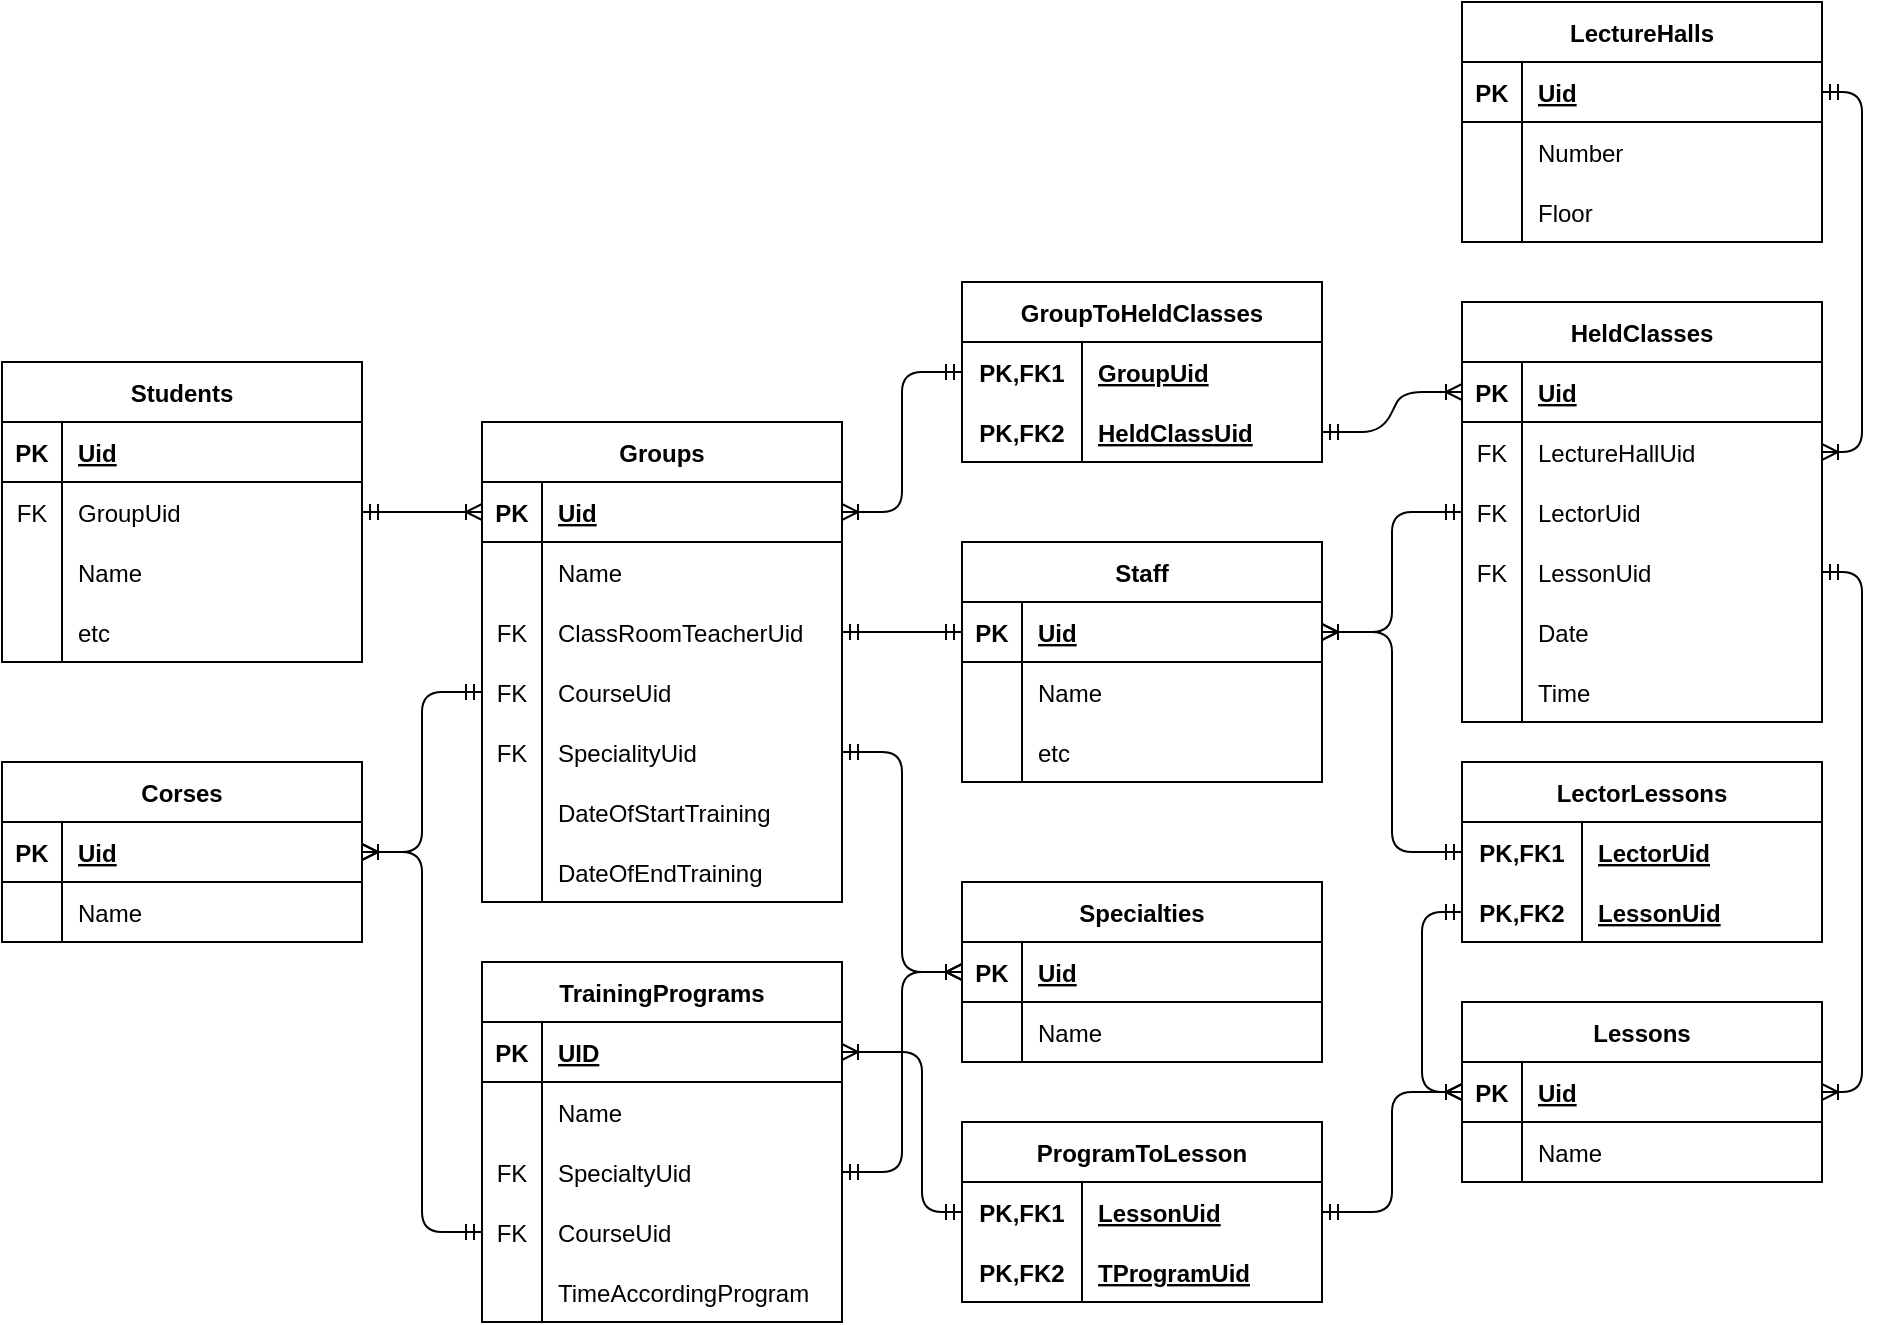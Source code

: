 <mxfile version="20.8.13" type="device"><diagram name="Страница 1" id="s8Icmp4TtMJ4caLkNsGy"><mxGraphModel dx="2261" dy="749" grid="1" gridSize="10" guides="1" tooltips="1" connect="1" arrows="1" fold="1" page="1" pageScale="1" pageWidth="827" pageHeight="1169" math="0" shadow="0"><root><mxCell id="0"/><mxCell id="1" parent="0"/><mxCell id="9LA77R00qpUF_qQyeTWc-1" value="Groups" style="shape=table;startSize=30;container=1;collapsible=1;childLayout=tableLayout;fixedRows=1;rowLines=0;fontStyle=1;align=center;resizeLast=1;" parent="1" vertex="1"><mxGeometry x="-570" y="250" width="180" height="240" as="geometry"/></mxCell><mxCell id="9LA77R00qpUF_qQyeTWc-2" value="" style="shape=tableRow;horizontal=0;startSize=0;swimlaneHead=0;swimlaneBody=0;fillColor=none;collapsible=0;dropTarget=0;points=[[0,0.5],[1,0.5]];portConstraint=eastwest;top=0;left=0;right=0;bottom=1;" parent="9LA77R00qpUF_qQyeTWc-1" vertex="1"><mxGeometry y="30" width="180" height="30" as="geometry"/></mxCell><mxCell id="9LA77R00qpUF_qQyeTWc-3" value="PK" style="shape=partialRectangle;connectable=0;fillColor=none;top=0;left=0;bottom=0;right=0;fontStyle=1;overflow=hidden;" parent="9LA77R00qpUF_qQyeTWc-2" vertex="1"><mxGeometry width="30" height="30" as="geometry"><mxRectangle width="30" height="30" as="alternateBounds"/></mxGeometry></mxCell><mxCell id="9LA77R00qpUF_qQyeTWc-4" value="Uid" style="shape=partialRectangle;connectable=0;fillColor=none;top=0;left=0;bottom=0;right=0;align=left;spacingLeft=6;fontStyle=5;overflow=hidden;" parent="9LA77R00qpUF_qQyeTWc-2" vertex="1"><mxGeometry x="30" width="150" height="30" as="geometry"><mxRectangle width="150" height="30" as="alternateBounds"/></mxGeometry></mxCell><mxCell id="9LA77R00qpUF_qQyeTWc-5" value="" style="shape=tableRow;horizontal=0;startSize=0;swimlaneHead=0;swimlaneBody=0;fillColor=none;collapsible=0;dropTarget=0;points=[[0,0.5],[1,0.5]];portConstraint=eastwest;top=0;left=0;right=0;bottom=0;" parent="9LA77R00qpUF_qQyeTWc-1" vertex="1"><mxGeometry y="60" width="180" height="30" as="geometry"/></mxCell><mxCell id="9LA77R00qpUF_qQyeTWc-6" value="" style="shape=partialRectangle;connectable=0;fillColor=none;top=0;left=0;bottom=0;right=0;editable=1;overflow=hidden;" parent="9LA77R00qpUF_qQyeTWc-5" vertex="1"><mxGeometry width="30" height="30" as="geometry"><mxRectangle width="30" height="30" as="alternateBounds"/></mxGeometry></mxCell><mxCell id="9LA77R00qpUF_qQyeTWc-7" value="Name" style="shape=partialRectangle;connectable=0;fillColor=none;top=0;left=0;bottom=0;right=0;align=left;spacingLeft=6;overflow=hidden;" parent="9LA77R00qpUF_qQyeTWc-5" vertex="1"><mxGeometry x="30" width="150" height="30" as="geometry"><mxRectangle width="150" height="30" as="alternateBounds"/></mxGeometry></mxCell><mxCell id="9LA77R00qpUF_qQyeTWc-203" value="" style="shape=tableRow;horizontal=0;startSize=0;swimlaneHead=0;swimlaneBody=0;fillColor=none;collapsible=0;dropTarget=0;points=[[0,0.5],[1,0.5]];portConstraint=eastwest;top=0;left=0;right=0;bottom=0;" parent="9LA77R00qpUF_qQyeTWc-1" vertex="1"><mxGeometry y="90" width="180" height="30" as="geometry"/></mxCell><mxCell id="9LA77R00qpUF_qQyeTWc-204" value="FK" style="shape=partialRectangle;connectable=0;fillColor=none;top=0;left=0;bottom=0;right=0;fontStyle=0;overflow=hidden;" parent="9LA77R00qpUF_qQyeTWc-203" vertex="1"><mxGeometry width="30" height="30" as="geometry"><mxRectangle width="30" height="30" as="alternateBounds"/></mxGeometry></mxCell><mxCell id="9LA77R00qpUF_qQyeTWc-205" value="ClassRoomTeacherUid" style="shape=partialRectangle;connectable=0;fillColor=none;top=0;left=0;bottom=0;right=0;align=left;spacingLeft=6;fontStyle=0;overflow=hidden;" parent="9LA77R00qpUF_qQyeTWc-203" vertex="1"><mxGeometry x="30" width="150" height="30" as="geometry"><mxRectangle width="150" height="30" as="alternateBounds"/></mxGeometry></mxCell><mxCell id="9LA77R00qpUF_qQyeTWc-8" value="" style="shape=tableRow;horizontal=0;startSize=0;swimlaneHead=0;swimlaneBody=0;fillColor=none;collapsible=0;dropTarget=0;points=[[0,0.5],[1,0.5]];portConstraint=eastwest;top=0;left=0;right=0;bottom=0;" parent="9LA77R00qpUF_qQyeTWc-1" vertex="1"><mxGeometry y="120" width="180" height="30" as="geometry"/></mxCell><mxCell id="9LA77R00qpUF_qQyeTWc-9" value="FK" style="shape=partialRectangle;connectable=0;fillColor=none;top=0;left=0;bottom=0;right=0;editable=1;overflow=hidden;" parent="9LA77R00qpUF_qQyeTWc-8" vertex="1"><mxGeometry width="30" height="30" as="geometry"><mxRectangle width="30" height="30" as="alternateBounds"/></mxGeometry></mxCell><mxCell id="9LA77R00qpUF_qQyeTWc-10" value="CourseUid" style="shape=partialRectangle;connectable=0;fillColor=none;top=0;left=0;bottom=0;right=0;align=left;spacingLeft=6;overflow=hidden;" parent="9LA77R00qpUF_qQyeTWc-8" vertex="1"><mxGeometry x="30" width="150" height="30" as="geometry"><mxRectangle width="150" height="30" as="alternateBounds"/></mxGeometry></mxCell><mxCell id="9LA77R00qpUF_qQyeTWc-147" value="" style="shape=tableRow;horizontal=0;startSize=0;swimlaneHead=0;swimlaneBody=0;fillColor=none;collapsible=0;dropTarget=0;points=[[0,0.5],[1,0.5]];portConstraint=eastwest;top=0;left=0;right=0;bottom=0;" parent="9LA77R00qpUF_qQyeTWc-1" vertex="1"><mxGeometry y="150" width="180" height="30" as="geometry"/></mxCell><mxCell id="9LA77R00qpUF_qQyeTWc-148" value="FK" style="shape=partialRectangle;connectable=0;fillColor=none;top=0;left=0;bottom=0;right=0;fontStyle=0;overflow=hidden;" parent="9LA77R00qpUF_qQyeTWc-147" vertex="1"><mxGeometry width="30" height="30" as="geometry"><mxRectangle width="30" height="30" as="alternateBounds"/></mxGeometry></mxCell><mxCell id="9LA77R00qpUF_qQyeTWc-149" value="SpecialityUid" style="shape=partialRectangle;connectable=0;fillColor=none;top=0;left=0;bottom=0;right=0;align=left;spacingLeft=6;fontStyle=0;overflow=hidden;" parent="9LA77R00qpUF_qQyeTWc-147" vertex="1"><mxGeometry x="30" width="150" height="30" as="geometry"><mxRectangle width="150" height="30" as="alternateBounds"/></mxGeometry></mxCell><mxCell id="9LA77R00qpUF_qQyeTWc-150" value="" style="shape=tableRow;horizontal=0;startSize=0;swimlaneHead=0;swimlaneBody=0;fillColor=none;collapsible=0;dropTarget=0;points=[[0,0.5],[1,0.5]];portConstraint=eastwest;top=0;left=0;right=0;bottom=0;" parent="9LA77R00qpUF_qQyeTWc-1" vertex="1"><mxGeometry y="180" width="180" height="30" as="geometry"/></mxCell><mxCell id="9LA77R00qpUF_qQyeTWc-151" value="" style="shape=partialRectangle;connectable=0;fillColor=none;top=0;left=0;bottom=0;right=0;editable=1;overflow=hidden;" parent="9LA77R00qpUF_qQyeTWc-150" vertex="1"><mxGeometry width="30" height="30" as="geometry"><mxRectangle width="30" height="30" as="alternateBounds"/></mxGeometry></mxCell><mxCell id="9LA77R00qpUF_qQyeTWc-152" value="DateOfStartTraining" style="shape=partialRectangle;connectable=0;fillColor=none;top=0;left=0;bottom=0;right=0;align=left;spacingLeft=6;overflow=hidden;" parent="9LA77R00qpUF_qQyeTWc-150" vertex="1"><mxGeometry x="30" width="150" height="30" as="geometry"><mxRectangle width="150" height="30" as="alternateBounds"/></mxGeometry></mxCell><mxCell id="9LA77R00qpUF_qQyeTWc-153" value="" style="shape=tableRow;horizontal=0;startSize=0;swimlaneHead=0;swimlaneBody=0;fillColor=none;collapsible=0;dropTarget=0;points=[[0,0.5],[1,0.5]];portConstraint=eastwest;top=0;left=0;right=0;bottom=0;" parent="9LA77R00qpUF_qQyeTWc-1" vertex="1"><mxGeometry y="210" width="180" height="30" as="geometry"/></mxCell><mxCell id="9LA77R00qpUF_qQyeTWc-154" value="" style="shape=partialRectangle;connectable=0;fillColor=none;top=0;left=0;bottom=0;right=0;editable=1;overflow=hidden;" parent="9LA77R00qpUF_qQyeTWc-153" vertex="1"><mxGeometry width="30" height="30" as="geometry"><mxRectangle width="30" height="30" as="alternateBounds"/></mxGeometry></mxCell><mxCell id="9LA77R00qpUF_qQyeTWc-155" value="DateOfEndTraining" style="shape=partialRectangle;connectable=0;fillColor=none;top=0;left=0;bottom=0;right=0;align=left;spacingLeft=6;overflow=hidden;" parent="9LA77R00qpUF_qQyeTWc-153" vertex="1"><mxGeometry x="30" width="150" height="30" as="geometry"><mxRectangle width="150" height="30" as="alternateBounds"/></mxGeometry></mxCell><mxCell id="9LA77R00qpUF_qQyeTWc-14" value="HeldClasses" style="shape=table;startSize=30;container=1;collapsible=1;childLayout=tableLayout;fixedRows=1;rowLines=0;fontStyle=1;align=center;resizeLast=1;" parent="1" vertex="1"><mxGeometry x="-80" y="190" width="180" height="210" as="geometry"/></mxCell><mxCell id="9LA77R00qpUF_qQyeTWc-15" value="" style="shape=tableRow;horizontal=0;startSize=0;swimlaneHead=0;swimlaneBody=0;fillColor=none;collapsible=0;dropTarget=0;points=[[0,0.5],[1,0.5]];portConstraint=eastwest;top=0;left=0;right=0;bottom=1;" parent="9LA77R00qpUF_qQyeTWc-14" vertex="1"><mxGeometry y="30" width="180" height="30" as="geometry"/></mxCell><mxCell id="9LA77R00qpUF_qQyeTWc-16" value="PK" style="shape=partialRectangle;connectable=0;fillColor=none;top=0;left=0;bottom=0;right=0;fontStyle=1;overflow=hidden;" parent="9LA77R00qpUF_qQyeTWc-15" vertex="1"><mxGeometry width="30" height="30" as="geometry"><mxRectangle width="30" height="30" as="alternateBounds"/></mxGeometry></mxCell><mxCell id="9LA77R00qpUF_qQyeTWc-17" value="Uid" style="shape=partialRectangle;connectable=0;fillColor=none;top=0;left=0;bottom=0;right=0;align=left;spacingLeft=6;fontStyle=5;overflow=hidden;" parent="9LA77R00qpUF_qQyeTWc-15" vertex="1"><mxGeometry x="30" width="150" height="30" as="geometry"><mxRectangle width="150" height="30" as="alternateBounds"/></mxGeometry></mxCell><mxCell id="3HO_k9Haa3bnUHxEPmA--16" value="" style="shape=tableRow;horizontal=0;startSize=0;swimlaneHead=0;swimlaneBody=0;fillColor=none;collapsible=0;dropTarget=0;points=[[0,0.5],[1,0.5]];portConstraint=eastwest;top=0;left=0;right=0;bottom=0;" vertex="1" parent="9LA77R00qpUF_qQyeTWc-14"><mxGeometry y="60" width="180" height="30" as="geometry"/></mxCell><mxCell id="3HO_k9Haa3bnUHxEPmA--17" value="FK" style="shape=partialRectangle;connectable=0;fillColor=none;top=0;left=0;bottom=0;right=0;fontStyle=0;overflow=hidden;" vertex="1" parent="3HO_k9Haa3bnUHxEPmA--16"><mxGeometry width="30" height="30" as="geometry"><mxRectangle width="30" height="30" as="alternateBounds"/></mxGeometry></mxCell><mxCell id="3HO_k9Haa3bnUHxEPmA--18" value="LectureHallUid" style="shape=partialRectangle;connectable=0;fillColor=none;top=0;left=0;bottom=0;right=0;align=left;spacingLeft=6;fontStyle=0;overflow=hidden;" vertex="1" parent="3HO_k9Haa3bnUHxEPmA--16"><mxGeometry x="30" width="150" height="30" as="geometry"><mxRectangle width="150" height="30" as="alternateBounds"/></mxGeometry></mxCell><mxCell id="9LA77R00qpUF_qQyeTWc-104" value="" style="shape=tableRow;horizontal=0;startSize=0;swimlaneHead=0;swimlaneBody=0;fillColor=none;collapsible=0;dropTarget=0;points=[[0,0.5],[1,0.5]];portConstraint=eastwest;top=0;left=0;right=0;bottom=0;" parent="9LA77R00qpUF_qQyeTWc-14" vertex="1"><mxGeometry y="90" width="180" height="30" as="geometry"/></mxCell><mxCell id="9LA77R00qpUF_qQyeTWc-105" value="FK" style="shape=partialRectangle;connectable=0;fillColor=none;top=0;left=0;bottom=0;right=0;editable=1;overflow=hidden;" parent="9LA77R00qpUF_qQyeTWc-104" vertex="1"><mxGeometry width="30" height="30" as="geometry"><mxRectangle width="30" height="30" as="alternateBounds"/></mxGeometry></mxCell><mxCell id="9LA77R00qpUF_qQyeTWc-106" value="LectorUid" style="shape=partialRectangle;connectable=0;fillColor=none;top=0;left=0;bottom=0;right=0;align=left;spacingLeft=6;overflow=hidden;" parent="9LA77R00qpUF_qQyeTWc-104" vertex="1"><mxGeometry x="30" width="150" height="30" as="geometry"><mxRectangle width="150" height="30" as="alternateBounds"/></mxGeometry></mxCell><mxCell id="9LA77R00qpUF_qQyeTWc-212" value="" style="shape=tableRow;horizontal=0;startSize=0;swimlaneHead=0;swimlaneBody=0;fillColor=none;collapsible=0;dropTarget=0;points=[[0,0.5],[1,0.5]];portConstraint=eastwest;top=0;left=0;right=0;bottom=0;" parent="9LA77R00qpUF_qQyeTWc-14" vertex="1"><mxGeometry y="120" width="180" height="30" as="geometry"/></mxCell><mxCell id="9LA77R00qpUF_qQyeTWc-213" value="FK" style="shape=partialRectangle;connectable=0;fillColor=none;top=0;left=0;bottom=0;right=0;fontStyle=0;overflow=hidden;" parent="9LA77R00qpUF_qQyeTWc-212" vertex="1"><mxGeometry width="30" height="30" as="geometry"><mxRectangle width="30" height="30" as="alternateBounds"/></mxGeometry></mxCell><mxCell id="9LA77R00qpUF_qQyeTWc-214" value="LessonUid" style="shape=partialRectangle;connectable=0;fillColor=none;top=0;left=0;bottom=0;right=0;align=left;spacingLeft=6;fontStyle=0;overflow=hidden;" parent="9LA77R00qpUF_qQyeTWc-212" vertex="1"><mxGeometry x="30" width="150" height="30" as="geometry"><mxRectangle width="150" height="30" as="alternateBounds"/></mxGeometry></mxCell><mxCell id="P3dppx4-FuYZ38mexP6G-34" value="" style="shape=tableRow;horizontal=0;startSize=0;swimlaneHead=0;swimlaneBody=0;fillColor=none;collapsible=0;dropTarget=0;points=[[0,0.5],[1,0.5]];portConstraint=eastwest;top=0;left=0;right=0;bottom=0;" parent="9LA77R00qpUF_qQyeTWc-14" vertex="1"><mxGeometry y="150" width="180" height="30" as="geometry"/></mxCell><mxCell id="P3dppx4-FuYZ38mexP6G-35" value="" style="shape=partialRectangle;connectable=0;fillColor=none;top=0;left=0;bottom=0;right=0;editable=1;overflow=hidden;" parent="P3dppx4-FuYZ38mexP6G-34" vertex="1"><mxGeometry width="30" height="30" as="geometry"><mxRectangle width="30" height="30" as="alternateBounds"/></mxGeometry></mxCell><mxCell id="P3dppx4-FuYZ38mexP6G-36" value="Date" style="shape=partialRectangle;connectable=0;fillColor=none;top=0;left=0;bottom=0;right=0;align=left;spacingLeft=6;overflow=hidden;" parent="P3dppx4-FuYZ38mexP6G-34" vertex="1"><mxGeometry x="30" width="150" height="30" as="geometry"><mxRectangle width="150" height="30" as="alternateBounds"/></mxGeometry></mxCell><mxCell id="3HO_k9Haa3bnUHxEPmA--23" value="" style="shape=tableRow;horizontal=0;startSize=0;swimlaneHead=0;swimlaneBody=0;fillColor=none;collapsible=0;dropTarget=0;points=[[0,0.5],[1,0.5]];portConstraint=eastwest;top=0;left=0;right=0;bottom=0;" vertex="1" parent="9LA77R00qpUF_qQyeTWc-14"><mxGeometry y="180" width="180" height="30" as="geometry"/></mxCell><mxCell id="3HO_k9Haa3bnUHxEPmA--24" value="" style="shape=partialRectangle;connectable=0;fillColor=none;top=0;left=0;bottom=0;right=0;editable=1;overflow=hidden;" vertex="1" parent="3HO_k9Haa3bnUHxEPmA--23"><mxGeometry width="30" height="30" as="geometry"><mxRectangle width="30" height="30" as="alternateBounds"/></mxGeometry></mxCell><mxCell id="3HO_k9Haa3bnUHxEPmA--25" value="Time" style="shape=partialRectangle;connectable=0;fillColor=none;top=0;left=0;bottom=0;right=0;align=left;spacingLeft=6;overflow=hidden;" vertex="1" parent="3HO_k9Haa3bnUHxEPmA--23"><mxGeometry x="30" width="150" height="30" as="geometry"><mxRectangle width="150" height="30" as="alternateBounds"/></mxGeometry></mxCell><mxCell id="9LA77R00qpUF_qQyeTWc-27" value="Corses" style="shape=table;startSize=30;container=1;collapsible=1;childLayout=tableLayout;fixedRows=1;rowLines=0;fontStyle=1;align=center;resizeLast=1;" parent="1" vertex="1"><mxGeometry x="-810" y="420" width="180" height="90" as="geometry"/></mxCell><mxCell id="9LA77R00qpUF_qQyeTWc-28" value="" style="shape=tableRow;horizontal=0;startSize=0;swimlaneHead=0;swimlaneBody=0;fillColor=none;collapsible=0;dropTarget=0;points=[[0,0.5],[1,0.5]];portConstraint=eastwest;top=0;left=0;right=0;bottom=1;" parent="9LA77R00qpUF_qQyeTWc-27" vertex="1"><mxGeometry y="30" width="180" height="30" as="geometry"/></mxCell><mxCell id="9LA77R00qpUF_qQyeTWc-29" value="PK" style="shape=partialRectangle;connectable=0;fillColor=none;top=0;left=0;bottom=0;right=0;fontStyle=1;overflow=hidden;" parent="9LA77R00qpUF_qQyeTWc-28" vertex="1"><mxGeometry width="30" height="30" as="geometry"><mxRectangle width="30" height="30" as="alternateBounds"/></mxGeometry></mxCell><mxCell id="9LA77R00qpUF_qQyeTWc-30" value="Uid" style="shape=partialRectangle;connectable=0;fillColor=none;top=0;left=0;bottom=0;right=0;align=left;spacingLeft=6;fontStyle=5;overflow=hidden;" parent="9LA77R00qpUF_qQyeTWc-28" vertex="1"><mxGeometry x="30" width="150" height="30" as="geometry"><mxRectangle width="150" height="30" as="alternateBounds"/></mxGeometry></mxCell><mxCell id="9LA77R00qpUF_qQyeTWc-31" value="" style="shape=tableRow;horizontal=0;startSize=0;swimlaneHead=0;swimlaneBody=0;fillColor=none;collapsible=0;dropTarget=0;points=[[0,0.5],[1,0.5]];portConstraint=eastwest;top=0;left=0;right=0;bottom=0;" parent="9LA77R00qpUF_qQyeTWc-27" vertex="1"><mxGeometry y="60" width="180" height="30" as="geometry"/></mxCell><mxCell id="9LA77R00qpUF_qQyeTWc-32" value="" style="shape=partialRectangle;connectable=0;fillColor=none;top=0;left=0;bottom=0;right=0;editable=1;overflow=hidden;" parent="9LA77R00qpUF_qQyeTWc-31" vertex="1"><mxGeometry width="30" height="30" as="geometry"><mxRectangle width="30" height="30" as="alternateBounds"/></mxGeometry></mxCell><mxCell id="9LA77R00qpUF_qQyeTWc-33" value="Name" style="shape=partialRectangle;connectable=0;fillColor=none;top=0;left=0;bottom=0;right=0;align=left;spacingLeft=6;overflow=hidden;" parent="9LA77R00qpUF_qQyeTWc-31" vertex="1"><mxGeometry x="30" width="150" height="30" as="geometry"><mxRectangle width="150" height="30" as="alternateBounds"/></mxGeometry></mxCell><mxCell id="9LA77R00qpUF_qQyeTWc-40" value="" style="edgeStyle=entityRelationEdgeStyle;fontSize=12;html=1;endArrow=ERoneToMany;rounded=1;exitX=0;exitY=0.5;exitDx=0;exitDy=0;entryX=1;entryY=0.5;entryDx=0;entryDy=0;startArrow=ERmandOne;startFill=0;" parent="1" source="9LA77R00qpUF_qQyeTWc-8" target="9LA77R00qpUF_qQyeTWc-28" edge="1"><mxGeometry width="100" height="100" relative="1" as="geometry"><mxPoint x="-690" y="335" as="sourcePoint"/><mxPoint x="-620" y="240" as="targetPoint"/></mxGeometry></mxCell><mxCell id="9LA77R00qpUF_qQyeTWc-54" value="GroupToHeldClasses" style="shape=table;startSize=30;container=1;collapsible=1;childLayout=tableLayout;fixedRows=1;rowLines=0;fontStyle=1;align=center;resizeLast=1;" parent="1" vertex="1"><mxGeometry x="-330" y="180" width="180" height="90" as="geometry"/></mxCell><mxCell id="9LA77R00qpUF_qQyeTWc-55" value="" style="shape=tableRow;horizontal=0;startSize=0;swimlaneHead=0;swimlaneBody=0;fillColor=none;collapsible=0;dropTarget=0;points=[[0,0.5],[1,0.5]];portConstraint=eastwest;top=0;left=0;right=0;bottom=0;" parent="9LA77R00qpUF_qQyeTWc-54" vertex="1"><mxGeometry y="30" width="180" height="30" as="geometry"/></mxCell><mxCell id="9LA77R00qpUF_qQyeTWc-56" value="PK,FK1" style="shape=partialRectangle;connectable=0;fillColor=none;top=0;left=0;bottom=0;right=0;fontStyle=1;overflow=hidden;" parent="9LA77R00qpUF_qQyeTWc-55" vertex="1"><mxGeometry width="60" height="30" as="geometry"><mxRectangle width="60" height="30" as="alternateBounds"/></mxGeometry></mxCell><mxCell id="9LA77R00qpUF_qQyeTWc-57" value="GroupUid" style="shape=partialRectangle;connectable=0;fillColor=none;top=0;left=0;bottom=0;right=0;align=left;spacingLeft=6;fontStyle=5;overflow=hidden;" parent="9LA77R00qpUF_qQyeTWc-55" vertex="1"><mxGeometry x="60" width="120" height="30" as="geometry"><mxRectangle width="120" height="30" as="alternateBounds"/></mxGeometry></mxCell><mxCell id="9LA77R00qpUF_qQyeTWc-58" value="" style="shape=tableRow;horizontal=0;startSize=0;swimlaneHead=0;swimlaneBody=0;fillColor=none;collapsible=0;dropTarget=0;points=[[0,0.5],[1,0.5]];portConstraint=eastwest;top=0;left=0;right=0;bottom=1;" parent="9LA77R00qpUF_qQyeTWc-54" vertex="1"><mxGeometry y="60" width="180" height="30" as="geometry"/></mxCell><mxCell id="9LA77R00qpUF_qQyeTWc-59" value="PK,FK2" style="shape=partialRectangle;connectable=0;fillColor=none;top=0;left=0;bottom=0;right=0;fontStyle=1;overflow=hidden;" parent="9LA77R00qpUF_qQyeTWc-58" vertex="1"><mxGeometry width="60" height="30" as="geometry"><mxRectangle width="60" height="30" as="alternateBounds"/></mxGeometry></mxCell><mxCell id="9LA77R00qpUF_qQyeTWc-60" value="HeldClassUid" style="shape=partialRectangle;connectable=0;fillColor=none;top=0;left=0;bottom=0;right=0;align=left;spacingLeft=6;fontStyle=5;overflow=hidden;" parent="9LA77R00qpUF_qQyeTWc-58" vertex="1"><mxGeometry x="60" width="120" height="30" as="geometry"><mxRectangle width="120" height="30" as="alternateBounds"/></mxGeometry></mxCell><mxCell id="9LA77R00qpUF_qQyeTWc-68" value="" style="edgeStyle=entityRelationEdgeStyle;fontSize=12;html=1;endArrow=ERoneToMany;rounded=1;entryX=0;entryY=0.5;entryDx=0;entryDy=0;exitX=1;exitY=0.5;exitDx=0;exitDy=0;startArrow=ERmandOne;startFill=0;" parent="1" source="9LA77R00qpUF_qQyeTWc-58" target="9LA77R00qpUF_qQyeTWc-15" edge="1"><mxGeometry width="100" height="100" relative="1" as="geometry"><mxPoint x="-380" y="510" as="sourcePoint"/><mxPoint x="-280" y="410" as="targetPoint"/></mxGeometry></mxCell><mxCell id="9LA77R00qpUF_qQyeTWc-69" value="" style="edgeStyle=entityRelationEdgeStyle;fontSize=12;html=1;endArrow=ERoneToMany;rounded=1;entryX=1;entryY=0.5;entryDx=0;entryDy=0;exitX=0;exitY=0.5;exitDx=0;exitDy=0;startArrow=ERmandOne;startFill=0;" parent="1" source="9LA77R00qpUF_qQyeTWc-55" target="9LA77R00qpUF_qQyeTWc-2" edge="1"><mxGeometry width="100" height="100" relative="1" as="geometry"><mxPoint x="-150" y="585" as="sourcePoint"/><mxPoint x="-120" y="295" as="targetPoint"/></mxGeometry></mxCell><mxCell id="9LA77R00qpUF_qQyeTWc-70" value="Students" style="shape=table;startSize=30;container=1;collapsible=1;childLayout=tableLayout;fixedRows=1;rowLines=0;fontStyle=1;align=center;resizeLast=1;" parent="1" vertex="1"><mxGeometry x="-810" y="220" width="180" height="150" as="geometry"/></mxCell><mxCell id="9LA77R00qpUF_qQyeTWc-71" value="" style="shape=tableRow;horizontal=0;startSize=0;swimlaneHead=0;swimlaneBody=0;fillColor=none;collapsible=0;dropTarget=0;points=[[0,0.5],[1,0.5]];portConstraint=eastwest;top=0;left=0;right=0;bottom=1;" parent="9LA77R00qpUF_qQyeTWc-70" vertex="1"><mxGeometry y="30" width="180" height="30" as="geometry"/></mxCell><mxCell id="9LA77R00qpUF_qQyeTWc-72" value="PK" style="shape=partialRectangle;connectable=0;fillColor=none;top=0;left=0;bottom=0;right=0;fontStyle=1;overflow=hidden;" parent="9LA77R00qpUF_qQyeTWc-71" vertex="1"><mxGeometry width="30" height="30" as="geometry"><mxRectangle width="30" height="30" as="alternateBounds"/></mxGeometry></mxCell><mxCell id="9LA77R00qpUF_qQyeTWc-73" value="Uid" style="shape=partialRectangle;connectable=0;fillColor=none;top=0;left=0;bottom=0;right=0;align=left;spacingLeft=6;fontStyle=5;overflow=hidden;" parent="9LA77R00qpUF_qQyeTWc-71" vertex="1"><mxGeometry x="30" width="150" height="30" as="geometry"><mxRectangle width="150" height="30" as="alternateBounds"/></mxGeometry></mxCell><mxCell id="3HO_k9Haa3bnUHxEPmA--2" value="" style="shape=tableRow;horizontal=0;startSize=0;swimlaneHead=0;swimlaneBody=0;fillColor=none;collapsible=0;dropTarget=0;points=[[0,0.5],[1,0.5]];portConstraint=eastwest;top=0;left=0;right=0;bottom=0;" vertex="1" parent="9LA77R00qpUF_qQyeTWc-70"><mxGeometry y="60" width="180" height="30" as="geometry"/></mxCell><mxCell id="3HO_k9Haa3bnUHxEPmA--3" value="FK" style="shape=partialRectangle;connectable=0;fillColor=none;top=0;left=0;bottom=0;right=0;fontStyle=0;overflow=hidden;" vertex="1" parent="3HO_k9Haa3bnUHxEPmA--2"><mxGeometry width="30" height="30" as="geometry"><mxRectangle width="30" height="30" as="alternateBounds"/></mxGeometry></mxCell><mxCell id="3HO_k9Haa3bnUHxEPmA--4" value="GroupUid" style="shape=partialRectangle;connectable=0;fillColor=none;top=0;left=0;bottom=0;right=0;align=left;spacingLeft=6;fontStyle=0;overflow=hidden;" vertex="1" parent="3HO_k9Haa3bnUHxEPmA--2"><mxGeometry x="30" width="150" height="30" as="geometry"><mxRectangle width="150" height="30" as="alternateBounds"/></mxGeometry></mxCell><mxCell id="9LA77R00qpUF_qQyeTWc-74" value="" style="shape=tableRow;horizontal=0;startSize=0;swimlaneHead=0;swimlaneBody=0;fillColor=none;collapsible=0;dropTarget=0;points=[[0,0.5],[1,0.5]];portConstraint=eastwest;top=0;left=0;right=0;bottom=0;" parent="9LA77R00qpUF_qQyeTWc-70" vertex="1"><mxGeometry y="90" width="180" height="30" as="geometry"/></mxCell><mxCell id="9LA77R00qpUF_qQyeTWc-75" value="" style="shape=partialRectangle;connectable=0;fillColor=none;top=0;left=0;bottom=0;right=0;editable=1;overflow=hidden;" parent="9LA77R00qpUF_qQyeTWc-74" vertex="1"><mxGeometry width="30" height="30" as="geometry"><mxRectangle width="30" height="30" as="alternateBounds"/></mxGeometry></mxCell><mxCell id="9LA77R00qpUF_qQyeTWc-76" value="Name" style="shape=partialRectangle;connectable=0;fillColor=none;top=0;left=0;bottom=0;right=0;align=left;spacingLeft=6;overflow=hidden;" parent="9LA77R00qpUF_qQyeTWc-74" vertex="1"><mxGeometry x="30" width="150" height="30" as="geometry"><mxRectangle width="150" height="30" as="alternateBounds"/></mxGeometry></mxCell><mxCell id="9LA77R00qpUF_qQyeTWc-77" value="" style="shape=tableRow;horizontal=0;startSize=0;swimlaneHead=0;swimlaneBody=0;fillColor=none;collapsible=0;dropTarget=0;points=[[0,0.5],[1,0.5]];portConstraint=eastwest;top=0;left=0;right=0;bottom=0;" parent="9LA77R00qpUF_qQyeTWc-70" vertex="1"><mxGeometry y="120" width="180" height="30" as="geometry"/></mxCell><mxCell id="9LA77R00qpUF_qQyeTWc-78" value="" style="shape=partialRectangle;connectable=0;fillColor=none;top=0;left=0;bottom=0;right=0;editable=1;overflow=hidden;" parent="9LA77R00qpUF_qQyeTWc-77" vertex="1"><mxGeometry width="30" height="30" as="geometry"><mxRectangle width="30" height="30" as="alternateBounds"/></mxGeometry></mxCell><mxCell id="9LA77R00qpUF_qQyeTWc-79" value="etc" style="shape=partialRectangle;connectable=0;fillColor=none;top=0;left=0;bottom=0;right=0;align=left;spacingLeft=6;overflow=hidden;" parent="9LA77R00qpUF_qQyeTWc-77" vertex="1"><mxGeometry x="30" width="150" height="30" as="geometry"><mxRectangle width="150" height="30" as="alternateBounds"/></mxGeometry></mxCell><mxCell id="9LA77R00qpUF_qQyeTWc-83" value="Staff" style="shape=table;startSize=30;container=1;collapsible=1;childLayout=tableLayout;fixedRows=1;rowLines=0;fontStyle=1;align=center;resizeLast=1;" parent="1" vertex="1"><mxGeometry x="-330" y="310" width="180" height="120" as="geometry"/></mxCell><mxCell id="9LA77R00qpUF_qQyeTWc-84" value="" style="shape=tableRow;horizontal=0;startSize=0;swimlaneHead=0;swimlaneBody=0;fillColor=none;collapsible=0;dropTarget=0;points=[[0,0.5],[1,0.5]];portConstraint=eastwest;top=0;left=0;right=0;bottom=1;" parent="9LA77R00qpUF_qQyeTWc-83" vertex="1"><mxGeometry y="30" width="180" height="30" as="geometry"/></mxCell><mxCell id="9LA77R00qpUF_qQyeTWc-85" value="PK" style="shape=partialRectangle;connectable=0;fillColor=none;top=0;left=0;bottom=0;right=0;fontStyle=1;overflow=hidden;" parent="9LA77R00qpUF_qQyeTWc-84" vertex="1"><mxGeometry width="30" height="30" as="geometry"><mxRectangle width="30" height="30" as="alternateBounds"/></mxGeometry></mxCell><mxCell id="9LA77R00qpUF_qQyeTWc-86" value="Uid" style="shape=partialRectangle;connectable=0;fillColor=none;top=0;left=0;bottom=0;right=0;align=left;spacingLeft=6;fontStyle=5;overflow=hidden;" parent="9LA77R00qpUF_qQyeTWc-84" vertex="1"><mxGeometry x="30" width="150" height="30" as="geometry"><mxRectangle width="150" height="30" as="alternateBounds"/></mxGeometry></mxCell><mxCell id="9LA77R00qpUF_qQyeTWc-87" value="" style="shape=tableRow;horizontal=0;startSize=0;swimlaneHead=0;swimlaneBody=0;fillColor=none;collapsible=0;dropTarget=0;points=[[0,0.5],[1,0.5]];portConstraint=eastwest;top=0;left=0;right=0;bottom=0;" parent="9LA77R00qpUF_qQyeTWc-83" vertex="1"><mxGeometry y="60" width="180" height="30" as="geometry"/></mxCell><mxCell id="9LA77R00qpUF_qQyeTWc-88" value="" style="shape=partialRectangle;connectable=0;fillColor=none;top=0;left=0;bottom=0;right=0;editable=1;overflow=hidden;" parent="9LA77R00qpUF_qQyeTWc-87" vertex="1"><mxGeometry width="30" height="30" as="geometry"><mxRectangle width="30" height="30" as="alternateBounds"/></mxGeometry></mxCell><mxCell id="9LA77R00qpUF_qQyeTWc-89" value="Name" style="shape=partialRectangle;connectable=0;fillColor=none;top=0;left=0;bottom=0;right=0;align=left;spacingLeft=6;overflow=hidden;" parent="9LA77R00qpUF_qQyeTWc-87" vertex="1"><mxGeometry x="30" width="150" height="30" as="geometry"><mxRectangle width="150" height="30" as="alternateBounds"/></mxGeometry></mxCell><mxCell id="9LA77R00qpUF_qQyeTWc-90" value="" style="shape=tableRow;horizontal=0;startSize=0;swimlaneHead=0;swimlaneBody=0;fillColor=none;collapsible=0;dropTarget=0;points=[[0,0.5],[1,0.5]];portConstraint=eastwest;top=0;left=0;right=0;bottom=0;" parent="9LA77R00qpUF_qQyeTWc-83" vertex="1"><mxGeometry y="90" width="180" height="30" as="geometry"/></mxCell><mxCell id="9LA77R00qpUF_qQyeTWc-91" value="" style="shape=partialRectangle;connectable=0;fillColor=none;top=0;left=0;bottom=0;right=0;editable=1;overflow=hidden;" parent="9LA77R00qpUF_qQyeTWc-90" vertex="1"><mxGeometry width="30" height="30" as="geometry"><mxRectangle width="30" height="30" as="alternateBounds"/></mxGeometry></mxCell><mxCell id="9LA77R00qpUF_qQyeTWc-92" value="etc" style="shape=partialRectangle;connectable=0;fillColor=none;top=0;left=0;bottom=0;right=0;align=left;spacingLeft=6;overflow=hidden;" parent="9LA77R00qpUF_qQyeTWc-90" vertex="1"><mxGeometry x="30" width="150" height="30" as="geometry"><mxRectangle width="150" height="30" as="alternateBounds"/></mxGeometry></mxCell><mxCell id="9LA77R00qpUF_qQyeTWc-107" value="Specialties" style="shape=table;startSize=30;container=1;collapsible=1;childLayout=tableLayout;fixedRows=1;rowLines=0;fontStyle=1;align=center;resizeLast=1;" parent="1" vertex="1"><mxGeometry x="-330" y="480" width="180" height="90" as="geometry"/></mxCell><mxCell id="9LA77R00qpUF_qQyeTWc-108" value="" style="shape=tableRow;horizontal=0;startSize=0;swimlaneHead=0;swimlaneBody=0;fillColor=none;collapsible=0;dropTarget=0;points=[[0,0.5],[1,0.5]];portConstraint=eastwest;top=0;left=0;right=0;bottom=1;" parent="9LA77R00qpUF_qQyeTWc-107" vertex="1"><mxGeometry y="30" width="180" height="30" as="geometry"/></mxCell><mxCell id="9LA77R00qpUF_qQyeTWc-109" value="PK" style="shape=partialRectangle;connectable=0;fillColor=none;top=0;left=0;bottom=0;right=0;fontStyle=1;overflow=hidden;" parent="9LA77R00qpUF_qQyeTWc-108" vertex="1"><mxGeometry width="30" height="30" as="geometry"><mxRectangle width="30" height="30" as="alternateBounds"/></mxGeometry></mxCell><mxCell id="9LA77R00qpUF_qQyeTWc-110" value="Uid" style="shape=partialRectangle;connectable=0;fillColor=none;top=0;left=0;bottom=0;right=0;align=left;spacingLeft=6;fontStyle=5;overflow=hidden;" parent="9LA77R00qpUF_qQyeTWc-108" vertex="1"><mxGeometry x="30" width="150" height="30" as="geometry"><mxRectangle width="150" height="30" as="alternateBounds"/></mxGeometry></mxCell><mxCell id="9LA77R00qpUF_qQyeTWc-111" value="" style="shape=tableRow;horizontal=0;startSize=0;swimlaneHead=0;swimlaneBody=0;fillColor=none;collapsible=0;dropTarget=0;points=[[0,0.5],[1,0.5]];portConstraint=eastwest;top=0;left=0;right=0;bottom=0;" parent="9LA77R00qpUF_qQyeTWc-107" vertex="1"><mxGeometry y="60" width="180" height="30" as="geometry"/></mxCell><mxCell id="9LA77R00qpUF_qQyeTWc-112" value="" style="shape=partialRectangle;connectable=0;fillColor=none;top=0;left=0;bottom=0;right=0;editable=1;overflow=hidden;" parent="9LA77R00qpUF_qQyeTWc-111" vertex="1"><mxGeometry width="30" height="30" as="geometry"><mxRectangle width="30" height="30" as="alternateBounds"/></mxGeometry></mxCell><mxCell id="9LA77R00qpUF_qQyeTWc-113" value="Name" style="shape=partialRectangle;connectable=0;fillColor=none;top=0;left=0;bottom=0;right=0;align=left;spacingLeft=6;overflow=hidden;" parent="9LA77R00qpUF_qQyeTWc-111" vertex="1"><mxGeometry x="30" width="150" height="30" as="geometry"><mxRectangle width="150" height="30" as="alternateBounds"/></mxGeometry></mxCell><mxCell id="9LA77R00qpUF_qQyeTWc-120" value="Lessons" style="shape=table;startSize=30;container=1;collapsible=1;childLayout=tableLayout;fixedRows=1;rowLines=0;fontStyle=1;align=center;resizeLast=1;" parent="1" vertex="1"><mxGeometry x="-80" y="540" width="180" height="90" as="geometry"/></mxCell><mxCell id="9LA77R00qpUF_qQyeTWc-121" value="" style="shape=tableRow;horizontal=0;startSize=0;swimlaneHead=0;swimlaneBody=0;fillColor=none;collapsible=0;dropTarget=0;points=[[0,0.5],[1,0.5]];portConstraint=eastwest;top=0;left=0;right=0;bottom=1;" parent="9LA77R00qpUF_qQyeTWc-120" vertex="1"><mxGeometry y="30" width="180" height="30" as="geometry"/></mxCell><mxCell id="9LA77R00qpUF_qQyeTWc-122" value="PK" style="shape=partialRectangle;connectable=0;fillColor=none;top=0;left=0;bottom=0;right=0;fontStyle=1;overflow=hidden;" parent="9LA77R00qpUF_qQyeTWc-121" vertex="1"><mxGeometry width="30" height="30" as="geometry"><mxRectangle width="30" height="30" as="alternateBounds"/></mxGeometry></mxCell><mxCell id="9LA77R00qpUF_qQyeTWc-123" value="Uid" style="shape=partialRectangle;connectable=0;fillColor=none;top=0;left=0;bottom=0;right=0;align=left;spacingLeft=6;fontStyle=5;overflow=hidden;" parent="9LA77R00qpUF_qQyeTWc-121" vertex="1"><mxGeometry x="30" width="150" height="30" as="geometry"><mxRectangle width="150" height="30" as="alternateBounds"/></mxGeometry></mxCell><mxCell id="9LA77R00qpUF_qQyeTWc-124" value="" style="shape=tableRow;horizontal=0;startSize=0;swimlaneHead=0;swimlaneBody=0;fillColor=none;collapsible=0;dropTarget=0;points=[[0,0.5],[1,0.5]];portConstraint=eastwest;top=0;left=0;right=0;bottom=0;" parent="9LA77R00qpUF_qQyeTWc-120" vertex="1"><mxGeometry y="60" width="180" height="30" as="geometry"/></mxCell><mxCell id="9LA77R00qpUF_qQyeTWc-125" value="" style="shape=partialRectangle;connectable=0;fillColor=none;top=0;left=0;bottom=0;right=0;editable=1;overflow=hidden;" parent="9LA77R00qpUF_qQyeTWc-124" vertex="1"><mxGeometry width="30" height="30" as="geometry"><mxRectangle width="30" height="30" as="alternateBounds"/></mxGeometry></mxCell><mxCell id="9LA77R00qpUF_qQyeTWc-126" value="Name" style="shape=partialRectangle;connectable=0;fillColor=none;top=0;left=0;bottom=0;right=0;align=left;spacingLeft=6;overflow=hidden;" parent="9LA77R00qpUF_qQyeTWc-124" vertex="1"><mxGeometry x="30" width="150" height="30" as="geometry"><mxRectangle width="150" height="30" as="alternateBounds"/></mxGeometry></mxCell><mxCell id="9LA77R00qpUF_qQyeTWc-160" value="" style="edgeStyle=orthogonalEdgeStyle;fontSize=12;html=1;endArrow=ERoneToMany;rounded=1;elbow=vertical;startArrow=ERmandOne;startFill=0;entryX=0;entryY=0.5;entryDx=0;entryDy=0;exitX=1;exitY=0.5;exitDx=0;exitDy=0;" parent="1" source="3HO_k9Haa3bnUHxEPmA--6" target="9LA77R00qpUF_qQyeTWc-121" edge="1"><mxGeometry width="100" height="100" relative="1" as="geometry"><mxPoint x="-90" y="655" as="sourcePoint"/><mxPoint x="-160" y="620" as="targetPoint"/></mxGeometry></mxCell><mxCell id="9LA77R00qpUF_qQyeTWc-161" value="TrainingPrograms" style="shape=table;startSize=30;container=1;collapsible=1;childLayout=tableLayout;fixedRows=1;rowLines=0;fontStyle=1;align=center;resizeLast=1;" parent="1" vertex="1"><mxGeometry x="-570" y="520" width="180" height="180" as="geometry"/></mxCell><mxCell id="9LA77R00qpUF_qQyeTWc-162" value="" style="shape=tableRow;horizontal=0;startSize=0;swimlaneHead=0;swimlaneBody=0;fillColor=none;collapsible=0;dropTarget=0;points=[[0,0.5],[1,0.5]];portConstraint=eastwest;top=0;left=0;right=0;bottom=1;" parent="9LA77R00qpUF_qQyeTWc-161" vertex="1"><mxGeometry y="30" width="180" height="30" as="geometry"/></mxCell><mxCell id="9LA77R00qpUF_qQyeTWc-163" value="PK" style="shape=partialRectangle;connectable=0;fillColor=none;top=0;left=0;bottom=0;right=0;fontStyle=1;overflow=hidden;" parent="9LA77R00qpUF_qQyeTWc-162" vertex="1"><mxGeometry width="30" height="30" as="geometry"><mxRectangle width="30" height="30" as="alternateBounds"/></mxGeometry></mxCell><mxCell id="9LA77R00qpUF_qQyeTWc-164" value="UID" style="shape=partialRectangle;connectable=0;fillColor=none;top=0;left=0;bottom=0;right=0;align=left;spacingLeft=6;fontStyle=5;overflow=hidden;" parent="9LA77R00qpUF_qQyeTWc-162" vertex="1"><mxGeometry x="30" width="150" height="30" as="geometry"><mxRectangle width="150" height="30" as="alternateBounds"/></mxGeometry></mxCell><mxCell id="3HO_k9Haa3bnUHxEPmA--13" value="" style="shape=tableRow;horizontal=0;startSize=0;swimlaneHead=0;swimlaneBody=0;fillColor=none;collapsible=0;dropTarget=0;points=[[0,0.5],[1,0.5]];portConstraint=eastwest;top=0;left=0;right=0;bottom=0;" vertex="1" parent="9LA77R00qpUF_qQyeTWc-161"><mxGeometry y="60" width="180" height="30" as="geometry"/></mxCell><mxCell id="3HO_k9Haa3bnUHxEPmA--14" value="" style="shape=partialRectangle;connectable=0;fillColor=none;top=0;left=0;bottom=0;right=0;editable=1;overflow=hidden;" vertex="1" parent="3HO_k9Haa3bnUHxEPmA--13"><mxGeometry width="30" height="30" as="geometry"><mxRectangle width="30" height="30" as="alternateBounds"/></mxGeometry></mxCell><mxCell id="3HO_k9Haa3bnUHxEPmA--15" value="Name" style="shape=partialRectangle;connectable=0;fillColor=none;top=0;left=0;bottom=0;right=0;align=left;spacingLeft=6;overflow=hidden;" vertex="1" parent="3HO_k9Haa3bnUHxEPmA--13"><mxGeometry x="30" width="150" height="30" as="geometry"><mxRectangle width="150" height="30" as="alternateBounds"/></mxGeometry></mxCell><mxCell id="9LA77R00qpUF_qQyeTWc-174" value="" style="shape=tableRow;horizontal=0;startSize=0;swimlaneHead=0;swimlaneBody=0;fillColor=none;collapsible=0;dropTarget=0;points=[[0,0.5],[1,0.5]];portConstraint=eastwest;top=0;left=0;right=0;bottom=0;" parent="9LA77R00qpUF_qQyeTWc-161" vertex="1"><mxGeometry y="90" width="180" height="30" as="geometry"/></mxCell><mxCell id="9LA77R00qpUF_qQyeTWc-175" value="FK" style="shape=partialRectangle;connectable=0;fillColor=none;top=0;left=0;bottom=0;right=0;fontStyle=0;overflow=hidden;" parent="9LA77R00qpUF_qQyeTWc-174" vertex="1"><mxGeometry width="30" height="30" as="geometry"><mxRectangle width="30" height="30" as="alternateBounds"/></mxGeometry></mxCell><mxCell id="9LA77R00qpUF_qQyeTWc-176" value="SpecialtyUid" style="shape=partialRectangle;connectable=0;fillColor=none;top=0;left=0;bottom=0;right=0;align=left;spacingLeft=6;fontStyle=0;overflow=hidden;" parent="9LA77R00qpUF_qQyeTWc-174" vertex="1"><mxGeometry x="30" width="150" height="30" as="geometry"><mxRectangle width="150" height="30" as="alternateBounds"/></mxGeometry></mxCell><mxCell id="9LA77R00qpUF_qQyeTWc-171" value="" style="shape=tableRow;horizontal=0;startSize=0;swimlaneHead=0;swimlaneBody=0;fillColor=none;collapsible=0;dropTarget=0;points=[[0,0.5],[1,0.5]];portConstraint=eastwest;top=0;left=0;right=0;bottom=0;" parent="9LA77R00qpUF_qQyeTWc-161" vertex="1"><mxGeometry y="120" width="180" height="30" as="geometry"/></mxCell><mxCell id="9LA77R00qpUF_qQyeTWc-172" value="FK" style="shape=partialRectangle;connectable=0;fillColor=none;top=0;left=0;bottom=0;right=0;editable=1;overflow=hidden;" parent="9LA77R00qpUF_qQyeTWc-171" vertex="1"><mxGeometry width="30" height="30" as="geometry"><mxRectangle width="30" height="30" as="alternateBounds"/></mxGeometry></mxCell><mxCell id="9LA77R00qpUF_qQyeTWc-173" value="CourseUid" style="shape=partialRectangle;connectable=0;fillColor=none;top=0;left=0;bottom=0;right=0;align=left;spacingLeft=6;overflow=hidden;" parent="9LA77R00qpUF_qQyeTWc-171" vertex="1"><mxGeometry x="30" width="150" height="30" as="geometry"><mxRectangle width="150" height="30" as="alternateBounds"/></mxGeometry></mxCell><mxCell id="9LA77R00qpUF_qQyeTWc-168" value="" style="shape=tableRow;horizontal=0;startSize=0;swimlaneHead=0;swimlaneBody=0;fillColor=none;collapsible=0;dropTarget=0;points=[[0,0.5],[1,0.5]];portConstraint=eastwest;top=0;left=0;right=0;bottom=0;" parent="9LA77R00qpUF_qQyeTWc-161" vertex="1"><mxGeometry y="150" width="180" height="30" as="geometry"/></mxCell><mxCell id="9LA77R00qpUF_qQyeTWc-169" value="" style="shape=partialRectangle;connectable=0;fillColor=none;top=0;left=0;bottom=0;right=0;editable=1;overflow=hidden;" parent="9LA77R00qpUF_qQyeTWc-168" vertex="1"><mxGeometry width="30" height="30" as="geometry"><mxRectangle width="30" height="30" as="alternateBounds"/></mxGeometry></mxCell><mxCell id="9LA77R00qpUF_qQyeTWc-170" value="TimeAccordingProgram" style="shape=partialRectangle;connectable=0;fillColor=none;top=0;left=0;bottom=0;right=0;align=left;spacingLeft=6;overflow=hidden;" parent="9LA77R00qpUF_qQyeTWc-168" vertex="1"><mxGeometry x="30" width="150" height="30" as="geometry"><mxRectangle width="150" height="30" as="alternateBounds"/></mxGeometry></mxCell><mxCell id="9LA77R00qpUF_qQyeTWc-177" value="" style="edgeStyle=entityRelationEdgeStyle;fontSize=12;html=1;endArrow=ERoneToMany;rounded=1;entryX=1;entryY=0.5;entryDx=0;entryDy=0;exitX=0;exitY=0.5;exitDx=0;exitDy=0;startArrow=ERmandOne;startFill=0;" parent="1" source="9LA77R00qpUF_qQyeTWc-171" target="9LA77R00qpUF_qQyeTWc-28" edge="1"><mxGeometry width="100" height="100" relative="1" as="geometry"><mxPoint x="-640" y="610" as="sourcePoint"/><mxPoint x="-560" y="395" as="targetPoint"/></mxGeometry></mxCell><mxCell id="9LA77R00qpUF_qQyeTWc-156" value="" style="edgeStyle=entityRelationEdgeStyle;fontSize=12;html=1;endArrow=ERoneToMany;rounded=1;exitX=1;exitY=0.5;exitDx=0;exitDy=0;entryX=0;entryY=0.5;entryDx=0;entryDy=0;startArrow=ERmandOne;startFill=0;" parent="1" source="9LA77R00qpUF_qQyeTWc-147" target="9LA77R00qpUF_qQyeTWc-108" edge="1"><mxGeometry width="100" height="100" relative="1" as="geometry"><mxPoint x="-660" y="575" as="sourcePoint"/><mxPoint x="-560" y="615" as="targetPoint"/></mxGeometry></mxCell><mxCell id="9LA77R00qpUF_qQyeTWc-146" value="" style="edgeStyle=entityRelationEdgeStyle;fontSize=12;html=1;endArrow=ERoneToMany;rounded=1;exitX=1;exitY=0.5;exitDx=0;exitDy=0;entryX=0;entryY=0.5;entryDx=0;entryDy=0;startArrow=ERmandOne;startFill=0;" parent="1" source="9LA77R00qpUF_qQyeTWc-174" target="9LA77R00qpUF_qQyeTWc-108" edge="1"><mxGeometry width="100" height="100" relative="1" as="geometry"><mxPoint x="-590" y="620" as="sourcePoint"/><mxPoint x="-490" y="520" as="targetPoint"/></mxGeometry></mxCell><mxCell id="9LA77R00qpUF_qQyeTWc-198" value="" style="edgeStyle=orthogonalEdgeStyle;fontSize=12;html=1;endArrow=ERoneToMany;rounded=1;entryX=0;entryY=0.5;entryDx=0;entryDy=0;startArrow=ERmandOne;startFill=0;exitX=1;exitY=0.5;exitDx=0;exitDy=0;" parent="1" source="3HO_k9Haa3bnUHxEPmA--2" target="9LA77R00qpUF_qQyeTWc-2" edge="1"><mxGeometry width="100" height="100" relative="1" as="geometry"><mxPoint x="-630" y="230" as="sourcePoint"/><mxPoint x="-380" y="305" as="targetPoint"/></mxGeometry></mxCell><mxCell id="9LA77R00qpUF_qQyeTWc-208" value="" style="edgeStyle=entityRelationEdgeStyle;fontSize=12;html=1;endArrow=ERmandOne;startArrow=ERmandOne;rounded=1;elbow=vertical;exitX=1;exitY=0.5;exitDx=0;exitDy=0;entryX=0;entryY=0.5;entryDx=0;entryDy=0;" parent="1" source="9LA77R00qpUF_qQyeTWc-203" target="9LA77R00qpUF_qQyeTWc-84" edge="1"><mxGeometry width="100" height="100" relative="1" as="geometry"><mxPoint x="-370" y="420" as="sourcePoint"/><mxPoint x="-270" y="320" as="targetPoint"/></mxGeometry></mxCell><mxCell id="9LA77R00qpUF_qQyeTWc-215" value="" style="edgeStyle=elbowEdgeStyle;fontSize=12;html=1;endArrow=ERoneToMany;rounded=1;entryX=1;entryY=0.5;entryDx=0;entryDy=0;exitX=1;exitY=0.5;exitDx=0;exitDy=0;startArrow=ERmandOne;startFill=0;" parent="1" source="9LA77R00qpUF_qQyeTWc-212" target="9LA77R00qpUF_qQyeTWc-121" edge="1"><mxGeometry width="100" height="100" relative="1" as="geometry"><mxPoint x="-120" y="395" as="sourcePoint"/><mxPoint x="-180" y="365" as="targetPoint"/><Array as="points"><mxPoint x="120" y="470"/></Array></mxGeometry></mxCell><mxCell id="P3dppx4-FuYZ38mexP6G-1" value="LectorLessons" style="shape=table;startSize=30;container=1;collapsible=1;childLayout=tableLayout;fixedRows=1;rowLines=0;fontStyle=1;align=center;resizeLast=1;" parent="1" vertex="1"><mxGeometry x="-80" y="420" width="180" height="90" as="geometry"/></mxCell><mxCell id="P3dppx4-FuYZ38mexP6G-2" value="" style="shape=tableRow;horizontal=0;startSize=0;swimlaneHead=0;swimlaneBody=0;fillColor=none;collapsible=0;dropTarget=0;points=[[0,0.5],[1,0.5]];portConstraint=eastwest;top=0;left=0;right=0;bottom=0;" parent="P3dppx4-FuYZ38mexP6G-1" vertex="1"><mxGeometry y="30" width="180" height="30" as="geometry"/></mxCell><mxCell id="P3dppx4-FuYZ38mexP6G-3" value="PK,FK1" style="shape=partialRectangle;connectable=0;fillColor=none;top=0;left=0;bottom=0;right=0;fontStyle=1;overflow=hidden;" parent="P3dppx4-FuYZ38mexP6G-2" vertex="1"><mxGeometry width="60" height="30" as="geometry"><mxRectangle width="60" height="30" as="alternateBounds"/></mxGeometry></mxCell><mxCell id="P3dppx4-FuYZ38mexP6G-4" value="LectorUid" style="shape=partialRectangle;connectable=0;fillColor=none;top=0;left=0;bottom=0;right=0;align=left;spacingLeft=6;fontStyle=5;overflow=hidden;" parent="P3dppx4-FuYZ38mexP6G-2" vertex="1"><mxGeometry x="60" width="120" height="30" as="geometry"><mxRectangle width="120" height="30" as="alternateBounds"/></mxGeometry></mxCell><mxCell id="P3dppx4-FuYZ38mexP6G-5" value="" style="shape=tableRow;horizontal=0;startSize=0;swimlaneHead=0;swimlaneBody=0;fillColor=none;collapsible=0;dropTarget=0;points=[[0,0.5],[1,0.5]];portConstraint=eastwest;top=0;left=0;right=0;bottom=1;" parent="P3dppx4-FuYZ38mexP6G-1" vertex="1"><mxGeometry y="60" width="180" height="30" as="geometry"/></mxCell><mxCell id="P3dppx4-FuYZ38mexP6G-6" value="PK,FK2" style="shape=partialRectangle;connectable=0;fillColor=none;top=0;left=0;bottom=0;right=0;fontStyle=1;overflow=hidden;" parent="P3dppx4-FuYZ38mexP6G-5" vertex="1"><mxGeometry width="60" height="30" as="geometry"><mxRectangle width="60" height="30" as="alternateBounds"/></mxGeometry></mxCell><mxCell id="P3dppx4-FuYZ38mexP6G-7" value="LessonUid" style="shape=partialRectangle;connectable=0;fillColor=none;top=0;left=0;bottom=0;right=0;align=left;spacingLeft=6;fontStyle=5;overflow=hidden;" parent="P3dppx4-FuYZ38mexP6G-5" vertex="1"><mxGeometry x="60" width="120" height="30" as="geometry"><mxRectangle width="120" height="30" as="alternateBounds"/></mxGeometry></mxCell><mxCell id="P3dppx4-FuYZ38mexP6G-8" value="" style="edgeStyle=orthogonalEdgeStyle;fontSize=12;html=1;endArrow=ERoneToMany;rounded=1;exitX=0;exitY=0.5;exitDx=0;exitDy=0;elbow=vertical;entryX=0;entryY=0.5;entryDx=0;entryDy=0;startArrow=ERmandOne;startFill=0;" parent="1" source="P3dppx4-FuYZ38mexP6G-5" target="9LA77R00qpUF_qQyeTWc-121" edge="1"><mxGeometry width="100" height="100" relative="1" as="geometry"><mxPoint x="-420" y="665" as="sourcePoint"/><mxPoint x="-70" y="595" as="targetPoint"/><Array as="points"><mxPoint x="-100" y="495"/><mxPoint x="-100" y="585"/></Array></mxGeometry></mxCell><mxCell id="P3dppx4-FuYZ38mexP6G-9" value="" style="edgeStyle=orthogonalEdgeStyle;fontSize=12;html=1;endArrow=ERoneToMany;rounded=1;exitX=0;exitY=0.5;exitDx=0;exitDy=0;elbow=vertical;entryX=1;entryY=0.5;entryDx=0;entryDy=0;startArrow=ERmandOne;startFill=0;" parent="1" source="P3dppx4-FuYZ38mexP6G-2" target="9LA77R00qpUF_qQyeTWc-84" edge="1"><mxGeometry width="100" height="100" relative="1" as="geometry"><mxPoint x="-30" y="475" as="sourcePoint"/><mxPoint x="-30" y="595" as="targetPoint"/></mxGeometry></mxCell><mxCell id="P3dppx4-FuYZ38mexP6G-10" value="" style="edgeStyle=orthogonalEdgeStyle;fontSize=12;html=1;endArrow=ERoneToMany;rounded=1;exitX=0;exitY=0.5;exitDx=0;exitDy=0;elbow=vertical;entryX=1;entryY=0.5;entryDx=0;entryDy=0;startArrow=ERmandOne;startFill=0;" parent="1" source="9LA77R00qpUF_qQyeTWc-104" target="9LA77R00qpUF_qQyeTWc-84" edge="1"><mxGeometry width="100" height="100" relative="1" as="geometry"><mxPoint x="-30" y="445" as="sourcePoint"/><mxPoint x="-140" y="365" as="targetPoint"/></mxGeometry></mxCell><mxCell id="P3dppx4-FuYZ38mexP6G-11" value="LectureHalls" style="shape=table;startSize=30;container=1;collapsible=1;childLayout=tableLayout;fixedRows=1;rowLines=0;fontStyle=1;align=center;resizeLast=1;" parent="1" vertex="1"><mxGeometry x="-80" y="40" width="180" height="120" as="geometry"/></mxCell><mxCell id="P3dppx4-FuYZ38mexP6G-12" value="" style="shape=tableRow;horizontal=0;startSize=0;swimlaneHead=0;swimlaneBody=0;fillColor=none;collapsible=0;dropTarget=0;points=[[0,0.5],[1,0.5]];portConstraint=eastwest;top=0;left=0;right=0;bottom=1;" parent="P3dppx4-FuYZ38mexP6G-11" vertex="1"><mxGeometry y="30" width="180" height="30" as="geometry"/></mxCell><mxCell id="P3dppx4-FuYZ38mexP6G-13" value="PK" style="shape=partialRectangle;connectable=0;fillColor=none;top=0;left=0;bottom=0;right=0;fontStyle=1;overflow=hidden;" parent="P3dppx4-FuYZ38mexP6G-12" vertex="1"><mxGeometry width="30" height="30" as="geometry"><mxRectangle width="30" height="30" as="alternateBounds"/></mxGeometry></mxCell><mxCell id="P3dppx4-FuYZ38mexP6G-14" value="Uid" style="shape=partialRectangle;connectable=0;fillColor=none;top=0;left=0;bottom=0;right=0;align=left;spacingLeft=6;fontStyle=5;overflow=hidden;" parent="P3dppx4-FuYZ38mexP6G-12" vertex="1"><mxGeometry x="30" width="150" height="30" as="geometry"><mxRectangle width="150" height="30" as="alternateBounds"/></mxGeometry></mxCell><mxCell id="P3dppx4-FuYZ38mexP6G-15" value="" style="shape=tableRow;horizontal=0;startSize=0;swimlaneHead=0;swimlaneBody=0;fillColor=none;collapsible=0;dropTarget=0;points=[[0,0.5],[1,0.5]];portConstraint=eastwest;top=0;left=0;right=0;bottom=0;" parent="P3dppx4-FuYZ38mexP6G-11" vertex="1"><mxGeometry y="60" width="180" height="30" as="geometry"/></mxCell><mxCell id="P3dppx4-FuYZ38mexP6G-16" value="" style="shape=partialRectangle;connectable=0;fillColor=none;top=0;left=0;bottom=0;right=0;editable=1;overflow=hidden;" parent="P3dppx4-FuYZ38mexP6G-15" vertex="1"><mxGeometry width="30" height="30" as="geometry"><mxRectangle width="30" height="30" as="alternateBounds"/></mxGeometry></mxCell><mxCell id="P3dppx4-FuYZ38mexP6G-17" value="Number" style="shape=partialRectangle;connectable=0;fillColor=none;top=0;left=0;bottom=0;right=0;align=left;spacingLeft=6;overflow=hidden;" parent="P3dppx4-FuYZ38mexP6G-15" vertex="1"><mxGeometry x="30" width="150" height="30" as="geometry"><mxRectangle width="150" height="30" as="alternateBounds"/></mxGeometry></mxCell><mxCell id="P3dppx4-FuYZ38mexP6G-21" value="" style="shape=tableRow;horizontal=0;startSize=0;swimlaneHead=0;swimlaneBody=0;fillColor=none;collapsible=0;dropTarget=0;points=[[0,0.5],[1,0.5]];portConstraint=eastwest;top=0;left=0;right=0;bottom=0;" parent="P3dppx4-FuYZ38mexP6G-11" vertex="1"><mxGeometry y="90" width="180" height="30" as="geometry"/></mxCell><mxCell id="P3dppx4-FuYZ38mexP6G-22" value="" style="shape=partialRectangle;connectable=0;fillColor=none;top=0;left=0;bottom=0;right=0;editable=1;overflow=hidden;" parent="P3dppx4-FuYZ38mexP6G-21" vertex="1"><mxGeometry width="30" height="30" as="geometry"><mxRectangle width="30" height="30" as="alternateBounds"/></mxGeometry></mxCell><mxCell id="P3dppx4-FuYZ38mexP6G-23" value="Floor" style="shape=partialRectangle;connectable=0;fillColor=none;top=0;left=0;bottom=0;right=0;align=left;spacingLeft=6;overflow=hidden;" parent="P3dppx4-FuYZ38mexP6G-21" vertex="1"><mxGeometry x="30" width="150" height="30" as="geometry"><mxRectangle width="150" height="30" as="alternateBounds"/></mxGeometry></mxCell><mxCell id="P3dppx4-FuYZ38mexP6G-40" value="" style="edgeStyle=orthogonalEdgeStyle;fontSize=12;html=1;endArrow=ERoneToMany;rounded=1;entryX=1;entryY=0.5;entryDx=0;entryDy=0;exitX=1;exitY=0.5;exitDx=0;exitDy=0;startArrow=ERmandOne;startFill=0;" parent="1" source="P3dppx4-FuYZ38mexP6G-12" target="3HO_k9Haa3bnUHxEPmA--16" edge="1"><mxGeometry width="100" height="100" relative="1" as="geometry"><mxPoint x="110" y="355" as="sourcePoint"/><mxPoint x="110" y="595" as="targetPoint"/><Array as="points"><mxPoint x="120" y="85"/><mxPoint x="120" y="265"/></Array></mxGeometry></mxCell><mxCell id="3HO_k9Haa3bnUHxEPmA--5" value="ProgramToLesson" style="shape=table;startSize=30;container=1;collapsible=1;childLayout=tableLayout;fixedRows=1;rowLines=0;fontStyle=1;align=center;resizeLast=1;" vertex="1" parent="1"><mxGeometry x="-330" y="600" width="180" height="90" as="geometry"/></mxCell><mxCell id="3HO_k9Haa3bnUHxEPmA--6" value="" style="shape=tableRow;horizontal=0;startSize=0;swimlaneHead=0;swimlaneBody=0;fillColor=none;collapsible=0;dropTarget=0;points=[[0,0.5],[1,0.5]];portConstraint=eastwest;top=0;left=0;right=0;bottom=0;" vertex="1" parent="3HO_k9Haa3bnUHxEPmA--5"><mxGeometry y="30" width="180" height="30" as="geometry"/></mxCell><mxCell id="3HO_k9Haa3bnUHxEPmA--7" value="PK,FK1" style="shape=partialRectangle;connectable=0;fillColor=none;top=0;left=0;bottom=0;right=0;fontStyle=1;overflow=hidden;" vertex="1" parent="3HO_k9Haa3bnUHxEPmA--6"><mxGeometry width="60" height="30" as="geometry"><mxRectangle width="60" height="30" as="alternateBounds"/></mxGeometry></mxCell><mxCell id="3HO_k9Haa3bnUHxEPmA--8" value="LessonUid" style="shape=partialRectangle;connectable=0;fillColor=none;top=0;left=0;bottom=0;right=0;align=left;spacingLeft=6;fontStyle=5;overflow=hidden;" vertex="1" parent="3HO_k9Haa3bnUHxEPmA--6"><mxGeometry x="60" width="120" height="30" as="geometry"><mxRectangle width="120" height="30" as="alternateBounds"/></mxGeometry></mxCell><mxCell id="3HO_k9Haa3bnUHxEPmA--9" value="" style="shape=tableRow;horizontal=0;startSize=0;swimlaneHead=0;swimlaneBody=0;fillColor=none;collapsible=0;dropTarget=0;points=[[0,0.5],[1,0.5]];portConstraint=eastwest;top=0;left=0;right=0;bottom=1;" vertex="1" parent="3HO_k9Haa3bnUHxEPmA--5"><mxGeometry y="60" width="180" height="30" as="geometry"/></mxCell><mxCell id="3HO_k9Haa3bnUHxEPmA--10" value="PK,FK2" style="shape=partialRectangle;connectable=0;fillColor=none;top=0;left=0;bottom=0;right=0;fontStyle=1;overflow=hidden;" vertex="1" parent="3HO_k9Haa3bnUHxEPmA--9"><mxGeometry width="60" height="30" as="geometry"><mxRectangle width="60" height="30" as="alternateBounds"/></mxGeometry></mxCell><mxCell id="3HO_k9Haa3bnUHxEPmA--11" value="TProgramUid" style="shape=partialRectangle;connectable=0;fillColor=none;top=0;left=0;bottom=0;right=0;align=left;spacingLeft=6;fontStyle=5;overflow=hidden;" vertex="1" parent="3HO_k9Haa3bnUHxEPmA--9"><mxGeometry x="60" width="120" height="30" as="geometry"><mxRectangle width="120" height="30" as="alternateBounds"/></mxGeometry></mxCell><mxCell id="3HO_k9Haa3bnUHxEPmA--12" value="" style="edgeStyle=orthogonalEdgeStyle;fontSize=12;html=1;endArrow=ERoneToMany;rounded=1;exitX=0;exitY=0.5;exitDx=0;exitDy=0;elbow=vertical;entryX=1;entryY=0.5;entryDx=0;entryDy=0;startArrow=ERmandOne;startFill=0;" edge="1" parent="1" source="3HO_k9Haa3bnUHxEPmA--6" target="9LA77R00qpUF_qQyeTWc-162"><mxGeometry width="100" height="100" relative="1" as="geometry"><mxPoint x="-490" y="870" as="sourcePoint"/><mxPoint x="-180" y="800" as="targetPoint"/><Array as="points"><mxPoint x="-350" y="645"/><mxPoint x="-350" y="565"/></Array></mxGeometry></mxCell></root></mxGraphModel></diagram></mxfile>